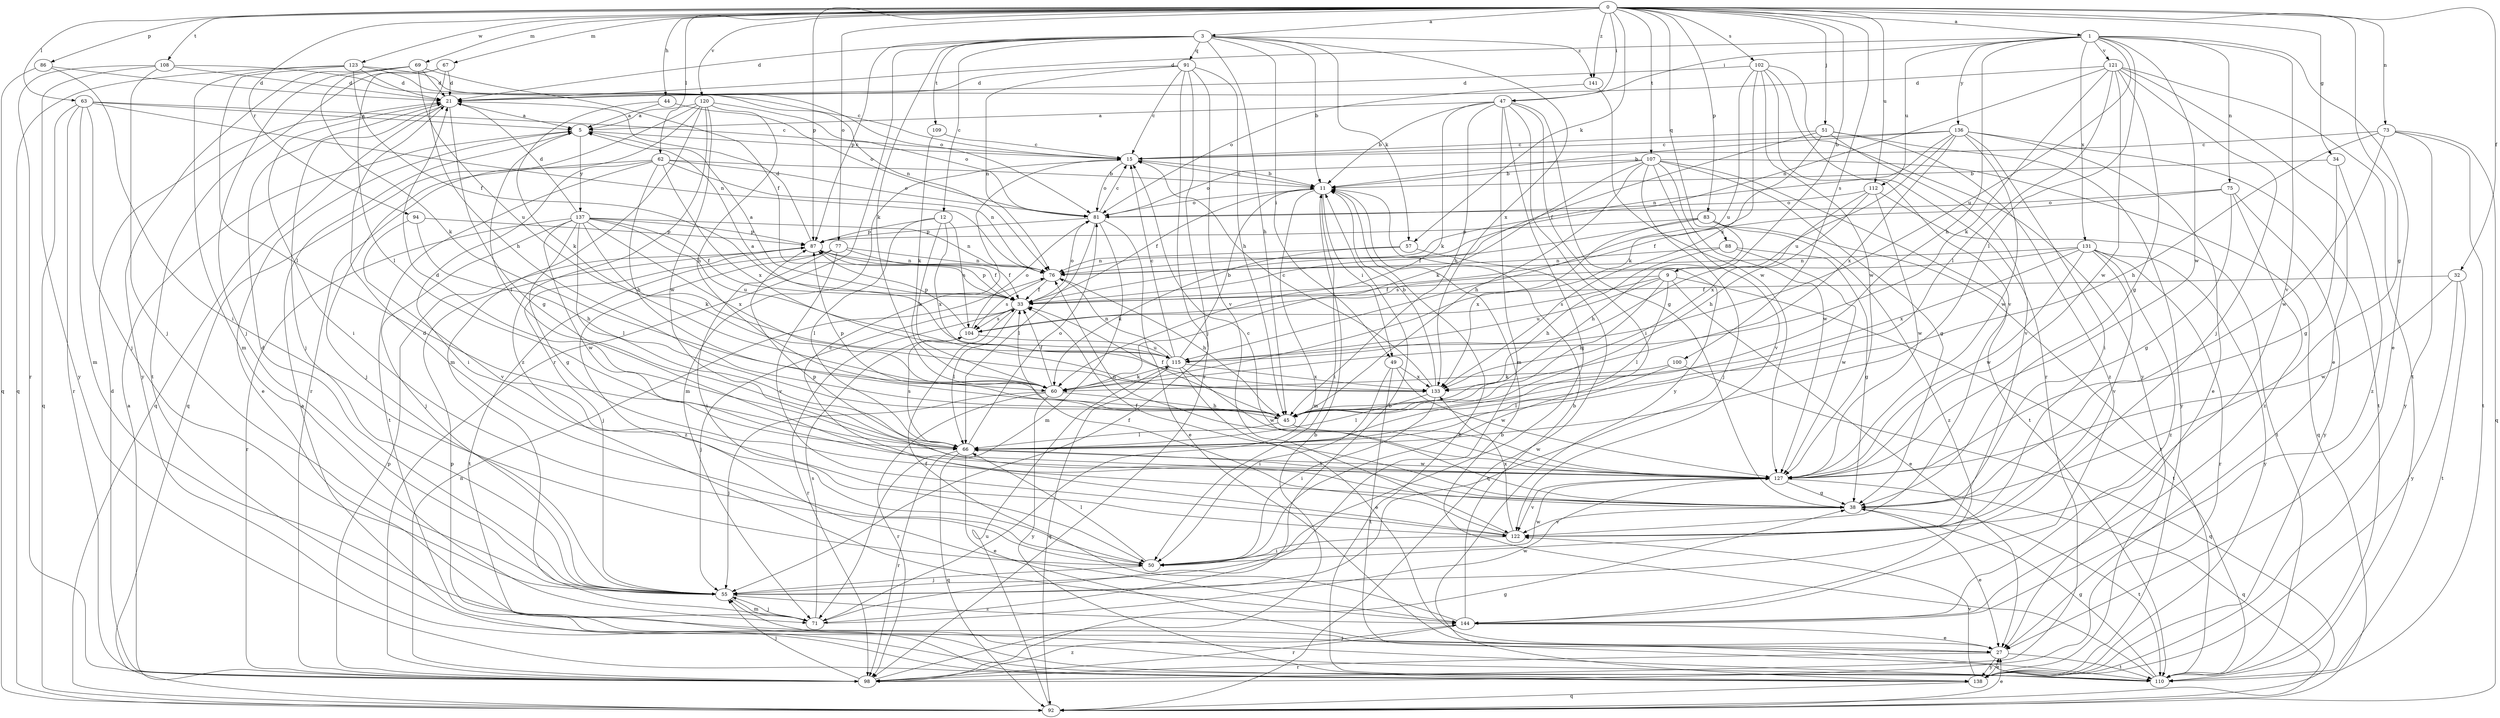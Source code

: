 strict digraph  {
0;
1;
3;
5;
9;
11;
12;
15;
21;
27;
32;
33;
34;
38;
44;
45;
47;
49;
50;
51;
55;
57;
60;
62;
63;
66;
67;
69;
71;
73;
75;
76;
77;
81;
83;
86;
87;
88;
91;
92;
94;
98;
100;
102;
104;
107;
108;
109;
110;
112;
115;
120;
121;
122;
123;
127;
131;
133;
136;
137;
138;
141;
144;
0 -> 1  [label=a];
0 -> 3  [label=a];
0 -> 9  [label=b];
0 -> 32  [label=f];
0 -> 34  [label=g];
0 -> 38  [label=g];
0 -> 44  [label=h];
0 -> 47  [label=i];
0 -> 51  [label=j];
0 -> 57  [label=k];
0 -> 62  [label=l];
0 -> 63  [label=l];
0 -> 67  [label=m];
0 -> 69  [label=m];
0 -> 73  [label=n];
0 -> 77  [label=o];
0 -> 83  [label=p];
0 -> 86  [label=p];
0 -> 87  [label=p];
0 -> 88  [label=q];
0 -> 94  [label=r];
0 -> 100  [label=s];
0 -> 102  [label=s];
0 -> 107  [label=t];
0 -> 108  [label=t];
0 -> 112  [label=u];
0 -> 120  [label=v];
0 -> 123  [label=w];
0 -> 141  [label=z];
1 -> 21  [label=d];
1 -> 27  [label=e];
1 -> 45  [label=h];
1 -> 47  [label=i];
1 -> 66  [label=l];
1 -> 75  [label=n];
1 -> 112  [label=u];
1 -> 115  [label=u];
1 -> 121  [label=v];
1 -> 122  [label=v];
1 -> 127  [label=w];
1 -> 131  [label=x];
1 -> 136  [label=y];
3 -> 11  [label=b];
3 -> 12  [label=c];
3 -> 21  [label=d];
3 -> 45  [label=h];
3 -> 49  [label=i];
3 -> 57  [label=k];
3 -> 60  [label=k];
3 -> 87  [label=p];
3 -> 91  [label=q];
3 -> 98  [label=r];
3 -> 109  [label=t];
3 -> 133  [label=x];
3 -> 141  [label=z];
5 -> 15  [label=c];
5 -> 27  [label=e];
5 -> 66  [label=l];
5 -> 137  [label=y];
9 -> 27  [label=e];
9 -> 33  [label=f];
9 -> 45  [label=h];
9 -> 66  [label=l];
9 -> 104  [label=s];
9 -> 110  [label=t];
9 -> 115  [label=u];
11 -> 15  [label=c];
11 -> 33  [label=f];
11 -> 49  [label=i];
11 -> 50  [label=i];
11 -> 71  [label=m];
11 -> 81  [label=o];
12 -> 60  [label=k];
12 -> 66  [label=l];
12 -> 87  [label=p];
12 -> 104  [label=s];
12 -> 133  [label=x];
15 -> 11  [label=b];
15 -> 71  [label=m];
15 -> 81  [label=o];
21 -> 5  [label=a];
21 -> 38  [label=g];
21 -> 50  [label=i];
21 -> 55  [label=j];
21 -> 92  [label=q];
27 -> 98  [label=r];
27 -> 110  [label=t];
27 -> 138  [label=y];
32 -> 33  [label=f];
32 -> 110  [label=t];
32 -> 127  [label=w];
32 -> 138  [label=y];
33 -> 5  [label=a];
33 -> 55  [label=j];
33 -> 66  [label=l];
33 -> 81  [label=o];
33 -> 87  [label=p];
33 -> 98  [label=r];
33 -> 104  [label=s];
34 -> 11  [label=b];
34 -> 38  [label=g];
34 -> 144  [label=z];
38 -> 15  [label=c];
38 -> 27  [label=e];
38 -> 33  [label=f];
38 -> 87  [label=p];
38 -> 110  [label=t];
38 -> 122  [label=v];
44 -> 5  [label=a];
44 -> 60  [label=k];
44 -> 81  [label=o];
45 -> 33  [label=f];
45 -> 66  [label=l];
45 -> 87  [label=p];
45 -> 127  [label=w];
47 -> 5  [label=a];
47 -> 11  [label=b];
47 -> 38  [label=g];
47 -> 45  [label=h];
47 -> 50  [label=i];
47 -> 55  [label=j];
47 -> 60  [label=k];
47 -> 71  [label=m];
47 -> 138  [label=y];
49 -> 50  [label=i];
49 -> 110  [label=t];
49 -> 127  [label=w];
49 -> 133  [label=x];
50 -> 21  [label=d];
50 -> 55  [label=j];
50 -> 66  [label=l];
50 -> 127  [label=w];
51 -> 15  [label=c];
51 -> 33  [label=f];
51 -> 60  [label=k];
51 -> 122  [label=v];
51 -> 138  [label=y];
51 -> 144  [label=z];
55 -> 21  [label=d];
55 -> 71  [label=m];
55 -> 144  [label=z];
57 -> 60  [label=k];
57 -> 76  [label=n];
57 -> 92  [label=q];
60 -> 33  [label=f];
60 -> 45  [label=h];
60 -> 55  [label=j];
60 -> 98  [label=r];
60 -> 138  [label=y];
62 -> 11  [label=b];
62 -> 45  [label=h];
62 -> 50  [label=i];
62 -> 55  [label=j];
62 -> 76  [label=n];
62 -> 81  [label=o];
62 -> 110  [label=t];
62 -> 133  [label=x];
63 -> 5  [label=a];
63 -> 15  [label=c];
63 -> 55  [label=j];
63 -> 71  [label=m];
63 -> 76  [label=n];
63 -> 92  [label=q];
63 -> 98  [label=r];
66 -> 21  [label=d];
66 -> 27  [label=e];
66 -> 81  [label=o];
66 -> 92  [label=q];
66 -> 98  [label=r];
66 -> 104  [label=s];
66 -> 127  [label=w];
67 -> 21  [label=d];
67 -> 45  [label=h];
67 -> 66  [label=l];
67 -> 110  [label=t];
69 -> 21  [label=d];
69 -> 33  [label=f];
69 -> 55  [label=j];
69 -> 60  [label=k];
69 -> 115  [label=u];
69 -> 138  [label=y];
71 -> 11  [label=b];
71 -> 55  [label=j];
71 -> 104  [label=s];
71 -> 127  [label=w];
73 -> 15  [label=c];
73 -> 45  [label=h];
73 -> 92  [label=q];
73 -> 110  [label=t];
73 -> 127  [label=w];
73 -> 138  [label=y];
75 -> 33  [label=f];
75 -> 38  [label=g];
75 -> 81  [label=o];
75 -> 138  [label=y];
75 -> 144  [label=z];
76 -> 33  [label=f];
76 -> 45  [label=h];
76 -> 104  [label=s];
77 -> 33  [label=f];
77 -> 50  [label=i];
77 -> 76  [label=n];
77 -> 110  [label=t];
77 -> 122  [label=v];
77 -> 144  [label=z];
81 -> 15  [label=c];
81 -> 27  [label=e];
81 -> 66  [label=l];
81 -> 71  [label=m];
81 -> 87  [label=p];
83 -> 33  [label=f];
83 -> 45  [label=h];
83 -> 87  [label=p];
83 -> 110  [label=t];
83 -> 133  [label=x];
83 -> 144  [label=z];
86 -> 21  [label=d];
86 -> 50  [label=i];
86 -> 92  [label=q];
87 -> 21  [label=d];
87 -> 33  [label=f];
87 -> 55  [label=j];
87 -> 76  [label=n];
88 -> 38  [label=g];
88 -> 45  [label=h];
88 -> 76  [label=n];
88 -> 127  [label=w];
91 -> 15  [label=c];
91 -> 21  [label=d];
91 -> 45  [label=h];
91 -> 55  [label=j];
91 -> 76  [label=n];
91 -> 98  [label=r];
91 -> 122  [label=v];
92 -> 27  [label=e];
92 -> 115  [label=u];
94 -> 45  [label=h];
94 -> 87  [label=p];
94 -> 122  [label=v];
98 -> 5  [label=a];
98 -> 11  [label=b];
98 -> 21  [label=d];
98 -> 38  [label=g];
98 -> 55  [label=j];
98 -> 76  [label=n];
98 -> 87  [label=p];
98 -> 144  [label=z];
100 -> 60  [label=k];
100 -> 66  [label=l];
100 -> 92  [label=q];
102 -> 21  [label=d];
102 -> 98  [label=r];
102 -> 115  [label=u];
102 -> 122  [label=v];
102 -> 127  [label=w];
102 -> 133  [label=x];
102 -> 138  [label=y];
104 -> 81  [label=o];
104 -> 87  [label=p];
104 -> 115  [label=u];
107 -> 11  [label=b];
107 -> 38  [label=g];
107 -> 45  [label=h];
107 -> 55  [label=j];
107 -> 60  [label=k];
107 -> 81  [label=o];
107 -> 92  [label=q];
107 -> 110  [label=t];
107 -> 122  [label=v];
107 -> 127  [label=w];
108 -> 15  [label=c];
108 -> 21  [label=d];
108 -> 55  [label=j];
108 -> 98  [label=r];
108 -> 138  [label=y];
109 -> 15  [label=c];
109 -> 60  [label=k];
110 -> 11  [label=b];
110 -> 38  [label=g];
110 -> 55  [label=j];
110 -> 87  [label=p];
112 -> 45  [label=h];
112 -> 81  [label=o];
112 -> 110  [label=t];
112 -> 127  [label=w];
112 -> 133  [label=x];
115 -> 5  [label=a];
115 -> 11  [label=b];
115 -> 15  [label=c];
115 -> 27  [label=e];
115 -> 60  [label=k];
115 -> 76  [label=n];
115 -> 92  [label=q];
115 -> 127  [label=w];
115 -> 133  [label=x];
120 -> 5  [label=a];
120 -> 45  [label=h];
120 -> 71  [label=m];
120 -> 81  [label=o];
120 -> 92  [label=q];
120 -> 98  [label=r];
120 -> 127  [label=w];
120 -> 144  [label=z];
121 -> 21  [label=d];
121 -> 27  [label=e];
121 -> 38  [label=g];
121 -> 55  [label=j];
121 -> 60  [label=k];
121 -> 66  [label=l];
121 -> 76  [label=n];
121 -> 110  [label=t];
121 -> 127  [label=w];
122 -> 15  [label=c];
122 -> 33  [label=f];
122 -> 50  [label=i];
122 -> 133  [label=x];
123 -> 21  [label=d];
123 -> 33  [label=f];
123 -> 66  [label=l];
123 -> 71  [label=m];
123 -> 76  [label=n];
123 -> 81  [label=o];
123 -> 92  [label=q];
127 -> 38  [label=g];
127 -> 66  [label=l];
127 -> 76  [label=n];
127 -> 92  [label=q];
127 -> 122  [label=v];
131 -> 76  [label=n];
131 -> 98  [label=r];
131 -> 104  [label=s];
131 -> 122  [label=v];
131 -> 127  [label=w];
131 -> 133  [label=x];
131 -> 138  [label=y];
131 -> 144  [label=z];
133 -> 11  [label=b];
133 -> 15  [label=c];
133 -> 50  [label=i];
133 -> 66  [label=l];
136 -> 11  [label=b];
136 -> 15  [label=c];
136 -> 27  [label=e];
136 -> 50  [label=i];
136 -> 76  [label=n];
136 -> 110  [label=t];
136 -> 115  [label=u];
136 -> 127  [label=w];
136 -> 133  [label=x];
137 -> 21  [label=d];
137 -> 33  [label=f];
137 -> 38  [label=g];
137 -> 55  [label=j];
137 -> 60  [label=k];
137 -> 66  [label=l];
137 -> 76  [label=n];
137 -> 87  [label=p];
137 -> 98  [label=r];
137 -> 115  [label=u];
137 -> 127  [label=w];
137 -> 133  [label=x];
138 -> 5  [label=a];
138 -> 11  [label=b];
138 -> 27  [label=e];
138 -> 92  [label=q];
138 -> 122  [label=v];
141 -> 81  [label=o];
141 -> 127  [label=w];
144 -> 11  [label=b];
144 -> 27  [label=e];
144 -> 33  [label=f];
144 -> 98  [label=r];
}
